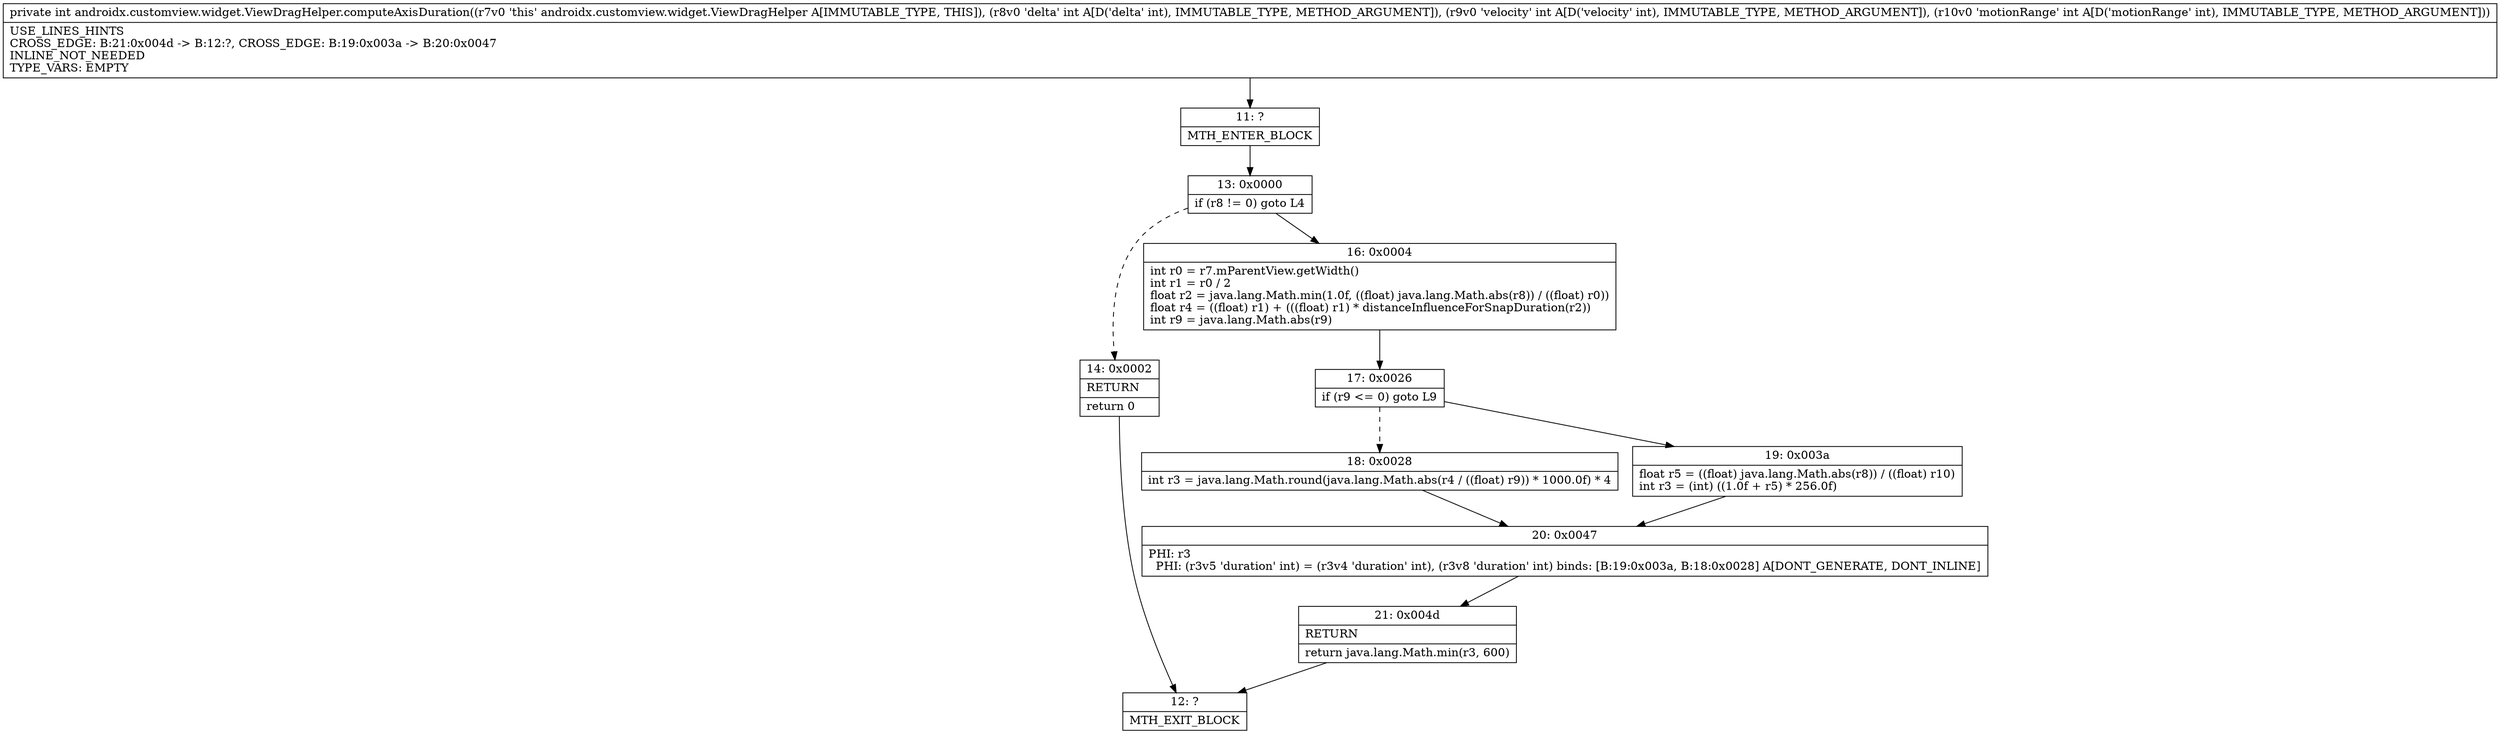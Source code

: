 digraph "CFG forandroidx.customview.widget.ViewDragHelper.computeAxisDuration(III)I" {
Node_11 [shape=record,label="{11\:\ ?|MTH_ENTER_BLOCK\l}"];
Node_13 [shape=record,label="{13\:\ 0x0000|if (r8 != 0) goto L4\l}"];
Node_14 [shape=record,label="{14\:\ 0x0002|RETURN\l|return 0\l}"];
Node_12 [shape=record,label="{12\:\ ?|MTH_EXIT_BLOCK\l}"];
Node_16 [shape=record,label="{16\:\ 0x0004|int r0 = r7.mParentView.getWidth()\lint r1 = r0 \/ 2\lfloat r2 = java.lang.Math.min(1.0f, ((float) java.lang.Math.abs(r8)) \/ ((float) r0))\lfloat r4 = ((float) r1) + (((float) r1) * distanceInfluenceForSnapDuration(r2))\lint r9 = java.lang.Math.abs(r9)\l}"];
Node_17 [shape=record,label="{17\:\ 0x0026|if (r9 \<= 0) goto L9\l}"];
Node_18 [shape=record,label="{18\:\ 0x0028|int r3 = java.lang.Math.round(java.lang.Math.abs(r4 \/ ((float) r9)) * 1000.0f) * 4\l}"];
Node_20 [shape=record,label="{20\:\ 0x0047|PHI: r3 \l  PHI: (r3v5 'duration' int) = (r3v4 'duration' int), (r3v8 'duration' int) binds: [B:19:0x003a, B:18:0x0028] A[DONT_GENERATE, DONT_INLINE]\l}"];
Node_21 [shape=record,label="{21\:\ 0x004d|RETURN\l|return java.lang.Math.min(r3, 600)\l}"];
Node_19 [shape=record,label="{19\:\ 0x003a|float r5 = ((float) java.lang.Math.abs(r8)) \/ ((float) r10)\lint r3 = (int) ((1.0f + r5) * 256.0f)\l}"];
MethodNode[shape=record,label="{private int androidx.customview.widget.ViewDragHelper.computeAxisDuration((r7v0 'this' androidx.customview.widget.ViewDragHelper A[IMMUTABLE_TYPE, THIS]), (r8v0 'delta' int A[D('delta' int), IMMUTABLE_TYPE, METHOD_ARGUMENT]), (r9v0 'velocity' int A[D('velocity' int), IMMUTABLE_TYPE, METHOD_ARGUMENT]), (r10v0 'motionRange' int A[D('motionRange' int), IMMUTABLE_TYPE, METHOD_ARGUMENT]))  | USE_LINES_HINTS\lCROSS_EDGE: B:21:0x004d \-\> B:12:?, CROSS_EDGE: B:19:0x003a \-\> B:20:0x0047\lINLINE_NOT_NEEDED\lTYPE_VARS: EMPTY\l}"];
MethodNode -> Node_11;Node_11 -> Node_13;
Node_13 -> Node_14[style=dashed];
Node_13 -> Node_16;
Node_14 -> Node_12;
Node_16 -> Node_17;
Node_17 -> Node_18[style=dashed];
Node_17 -> Node_19;
Node_18 -> Node_20;
Node_20 -> Node_21;
Node_21 -> Node_12;
Node_19 -> Node_20;
}

